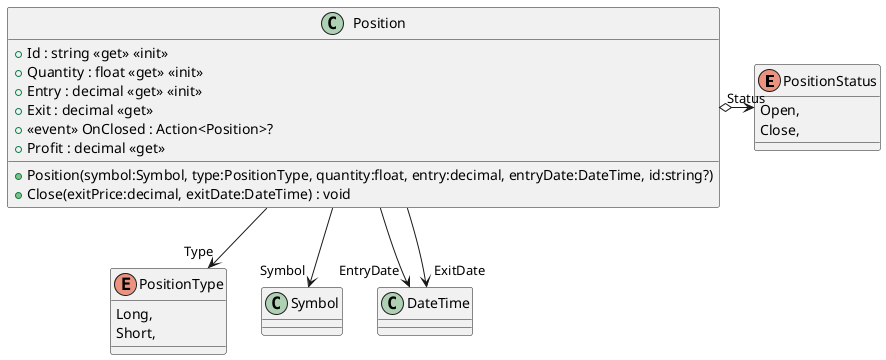 @startuml
enum PositionStatus {
    Open,
    Close,
}
enum PositionType {
    Long,
    Short,
}
class Position {
    + Id : string <<get>> <<init>>
    + Quantity : float <<get>> <<init>>
    + Entry : decimal <<get>> <<init>>
    + Exit : decimal <<get>>
    +  <<event>> OnClosed : Action<Position>? 
    + Profit : decimal <<get>>
    + Position(symbol:Symbol, type:PositionType, quantity:float, entry:decimal, entryDate:DateTime, id:string?)
    + Close(exitPrice:decimal, exitDate:DateTime) : void
}
Position --> "Symbol" Symbol
Position --> "Type" PositionType
Position --> "EntryDate" DateTime
Position --> "ExitDate" DateTime
Position o-> "Status" PositionStatus
@enduml
